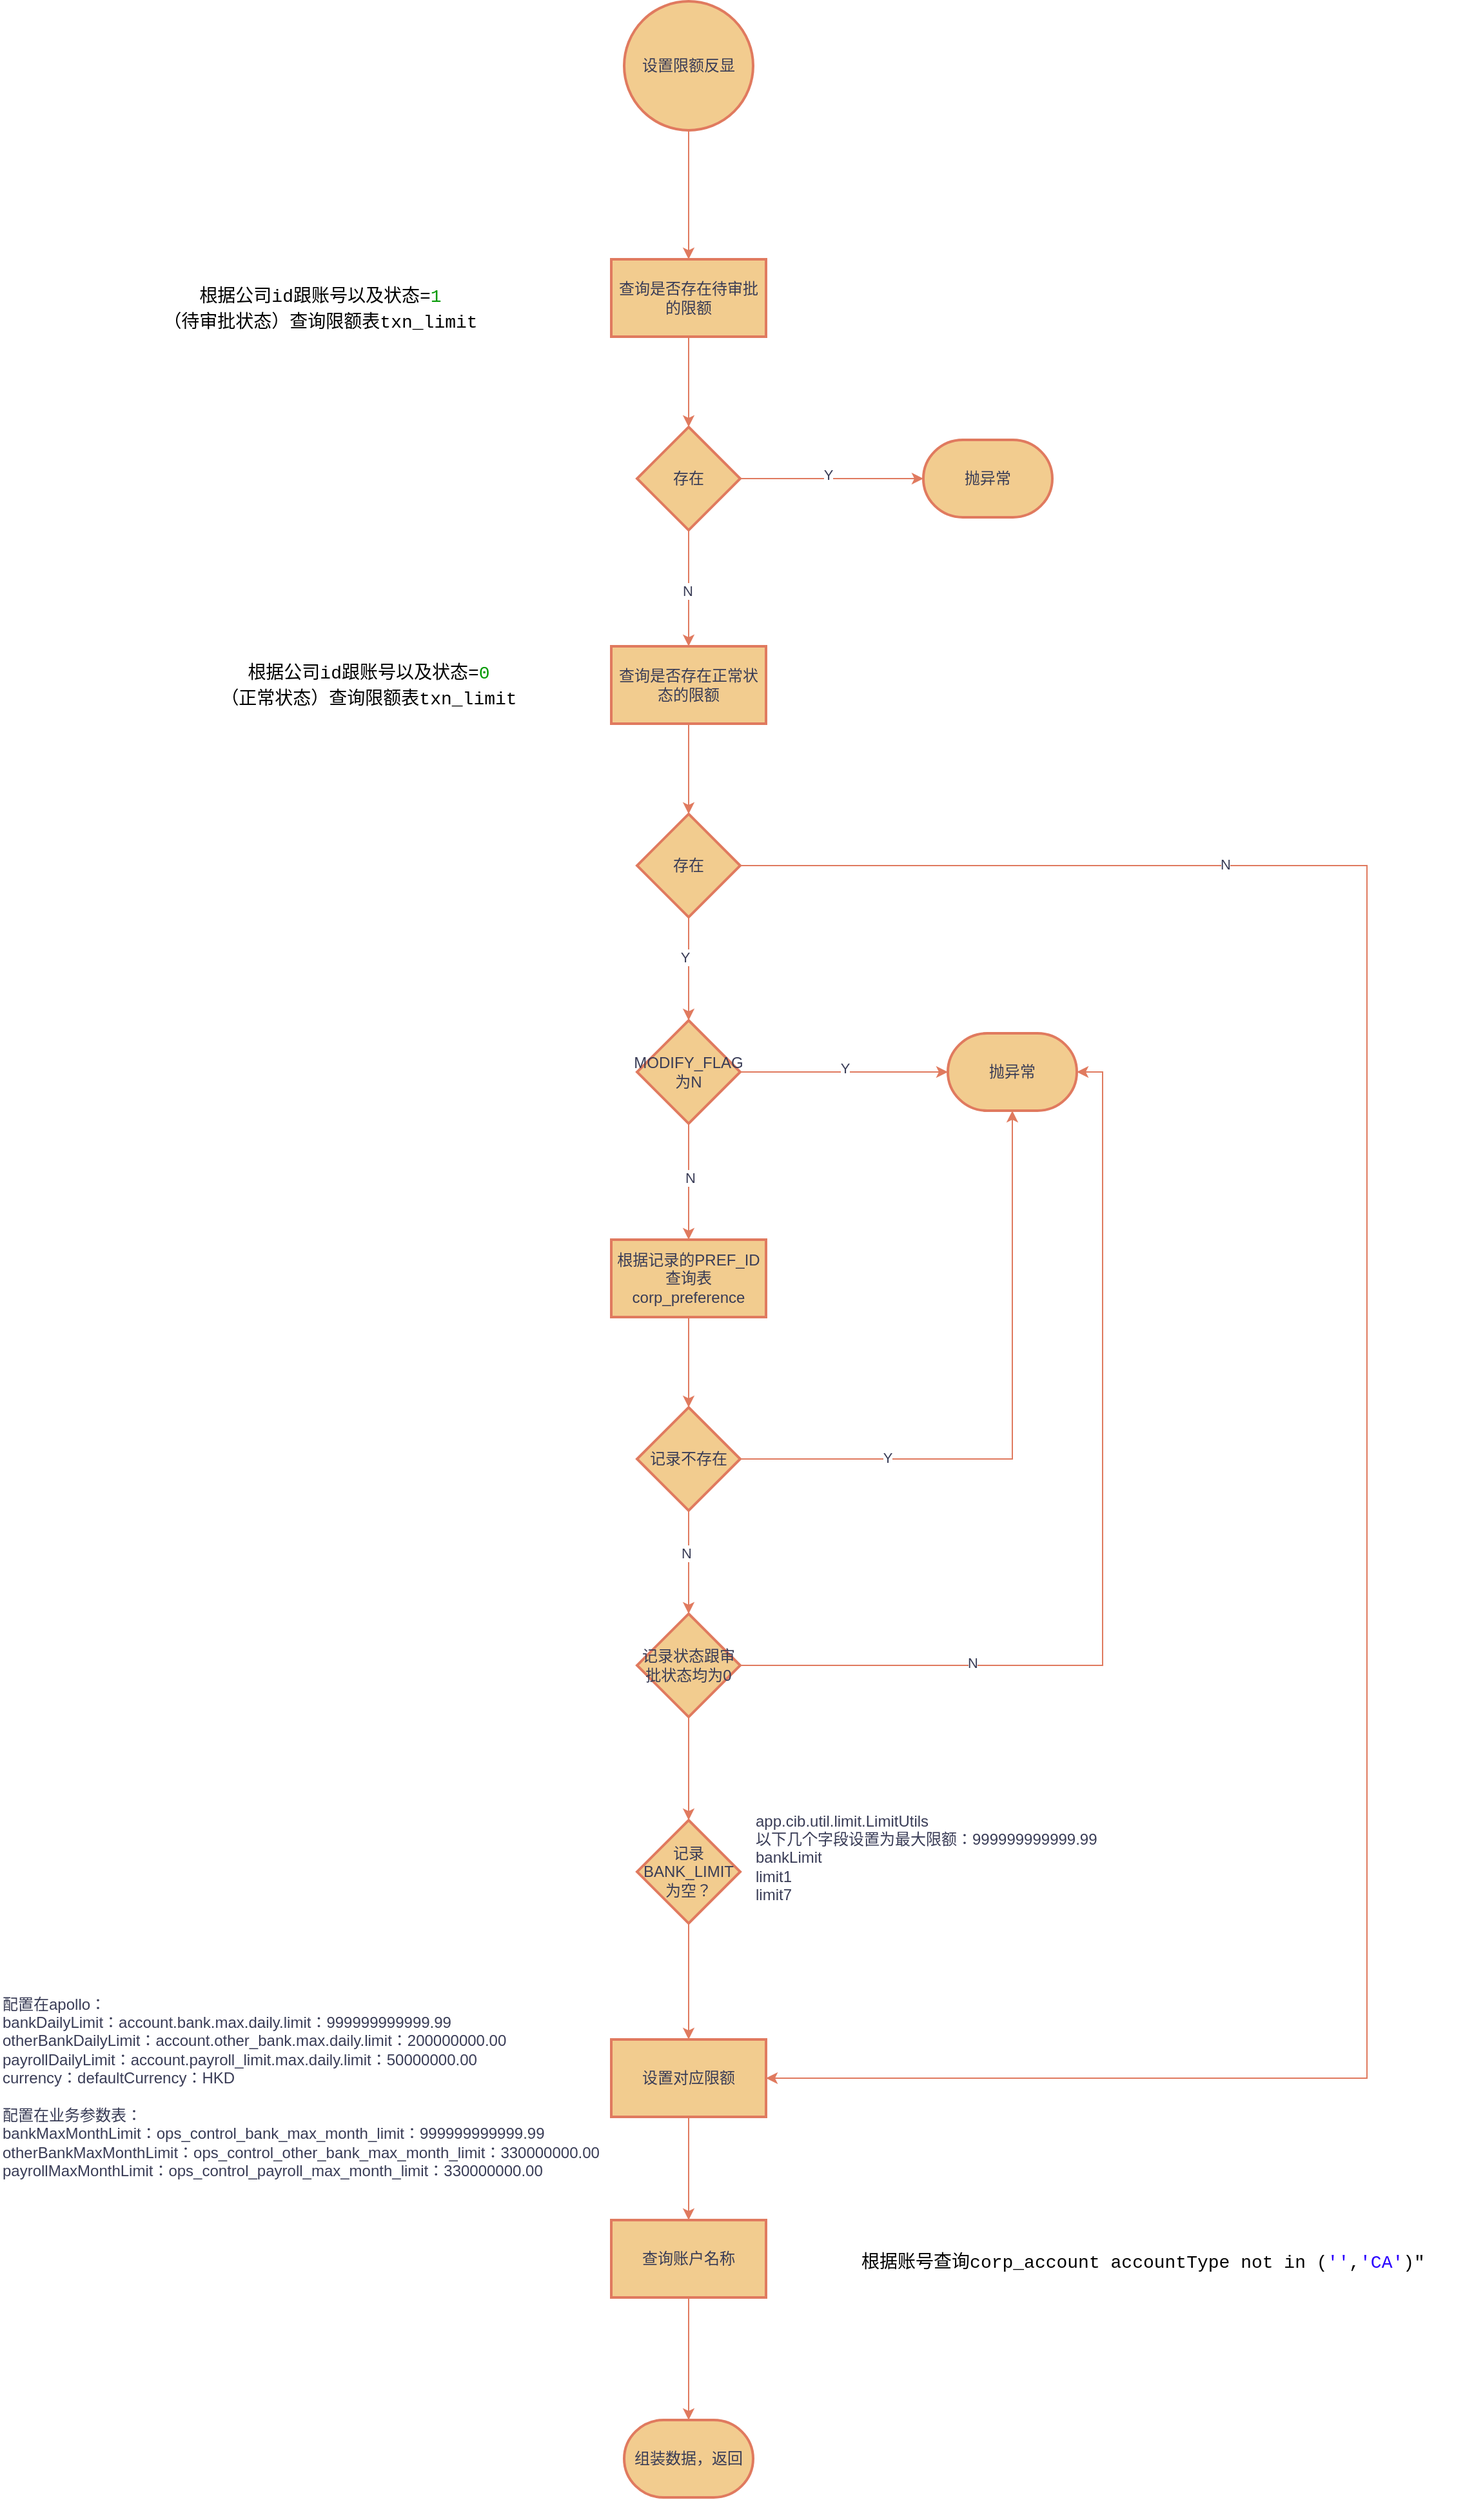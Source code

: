 <mxfile version="24.7.10">
  <diagram name="第 1 页" id="8yihoApkiAtXSkPQlNJM">
    <mxGraphModel dx="1834" dy="738" grid="0" gridSize="10" guides="1" tooltips="1" connect="1" arrows="1" fold="1" page="0" pageScale="1" pageWidth="827" pageHeight="1169" math="0" shadow="0">
      <root>
        <mxCell id="0" />
        <mxCell id="1" parent="0" />
        <mxCell id="LNn6B9Pk2fJZ-hl6GXA7-3" value="" style="edgeStyle=orthogonalEdgeStyle;rounded=0;orthogonalLoop=1;jettySize=auto;html=1;strokeColor=#E07A5F;fontColor=#393C56;fillColor=#F2CC8F;" edge="1" parent="1" source="LNn6B9Pk2fJZ-hl6GXA7-1" target="LNn6B9Pk2fJZ-hl6GXA7-2">
          <mxGeometry relative="1" as="geometry" />
        </mxCell>
        <mxCell id="LNn6B9Pk2fJZ-hl6GXA7-1" value="设置限额反显" style="strokeWidth=2;html=1;shape=mxgraph.flowchart.start_2;whiteSpace=wrap;strokeColor=#E07A5F;fontColor=#393C56;fillColor=#F2CC8F;" vertex="1" parent="1">
          <mxGeometry x="211" y="84" width="100" height="100" as="geometry" />
        </mxCell>
        <mxCell id="LNn6B9Pk2fJZ-hl6GXA7-5" value="" style="edgeStyle=orthogonalEdgeStyle;rounded=0;orthogonalLoop=1;jettySize=auto;html=1;strokeColor=#E07A5F;fontColor=#393C56;fillColor=#F2CC8F;" edge="1" parent="1" source="LNn6B9Pk2fJZ-hl6GXA7-2" target="LNn6B9Pk2fJZ-hl6GXA7-4">
          <mxGeometry relative="1" as="geometry" />
        </mxCell>
        <mxCell id="LNn6B9Pk2fJZ-hl6GXA7-2" value="查询是否存在待审批的限额" style="whiteSpace=wrap;html=1;fillColor=#F2CC8F;strokeColor=#E07A5F;fontColor=#393C56;strokeWidth=2;" vertex="1" parent="1">
          <mxGeometry x="201" y="284" width="120" height="60" as="geometry" />
        </mxCell>
        <mxCell id="LNn6B9Pk2fJZ-hl6GXA7-10" style="edgeStyle=orthogonalEdgeStyle;rounded=0;orthogonalLoop=1;jettySize=auto;html=1;exitX=1;exitY=0.5;exitDx=0;exitDy=0;strokeColor=#E07A5F;fontColor=#393C56;fillColor=#F2CC8F;" edge="1" parent="1" source="LNn6B9Pk2fJZ-hl6GXA7-4" target="LNn6B9Pk2fJZ-hl6GXA7-9">
          <mxGeometry relative="1" as="geometry" />
        </mxCell>
        <mxCell id="LNn6B9Pk2fJZ-hl6GXA7-12" value="Y" style="edgeLabel;html=1;align=center;verticalAlign=middle;resizable=0;points=[];strokeColor=#E07A5F;fontColor=#393C56;fillColor=#F2CC8F;" vertex="1" connectable="0" parent="LNn6B9Pk2fJZ-hl6GXA7-10">
          <mxGeometry x="-0.042" y="3" relative="1" as="geometry">
            <mxPoint as="offset" />
          </mxGeometry>
        </mxCell>
        <mxCell id="LNn6B9Pk2fJZ-hl6GXA7-13" style="edgeStyle=orthogonalEdgeStyle;rounded=0;orthogonalLoop=1;jettySize=auto;html=1;exitX=0.5;exitY=1;exitDx=0;exitDy=0;strokeColor=#E07A5F;fontColor=#393C56;fillColor=#F2CC8F;" edge="1" parent="1" source="LNn6B9Pk2fJZ-hl6GXA7-4" target="LNn6B9Pk2fJZ-hl6GXA7-6">
          <mxGeometry relative="1" as="geometry" />
        </mxCell>
        <mxCell id="LNn6B9Pk2fJZ-hl6GXA7-14" value="N" style="edgeLabel;html=1;align=center;verticalAlign=middle;resizable=0;points=[];strokeColor=#E07A5F;fontColor=#393C56;fillColor=#F2CC8F;" vertex="1" connectable="0" parent="LNn6B9Pk2fJZ-hl6GXA7-13">
          <mxGeometry x="0.044" y="-1" relative="1" as="geometry">
            <mxPoint as="offset" />
          </mxGeometry>
        </mxCell>
        <mxCell id="LNn6B9Pk2fJZ-hl6GXA7-4" value="存在" style="rhombus;whiteSpace=wrap;html=1;fillColor=#F2CC8F;strokeColor=#E07A5F;fontColor=#393C56;strokeWidth=2;" vertex="1" parent="1">
          <mxGeometry x="221" y="414" width="80" height="80" as="geometry" />
        </mxCell>
        <mxCell id="LNn6B9Pk2fJZ-hl6GXA7-16" value="" style="edgeStyle=orthogonalEdgeStyle;rounded=0;orthogonalLoop=1;jettySize=auto;html=1;strokeColor=#E07A5F;fontColor=#393C56;fillColor=#F2CC8F;" edge="1" parent="1" source="LNn6B9Pk2fJZ-hl6GXA7-6" target="LNn6B9Pk2fJZ-hl6GXA7-15">
          <mxGeometry relative="1" as="geometry" />
        </mxCell>
        <mxCell id="LNn6B9Pk2fJZ-hl6GXA7-6" value="查询是否存在正常状态的限额" style="whiteSpace=wrap;html=1;fillColor=#F2CC8F;strokeColor=#E07A5F;fontColor=#393C56;strokeWidth=2;" vertex="1" parent="1">
          <mxGeometry x="201" y="584" width="120" height="60" as="geometry" />
        </mxCell>
        <mxCell id="LNn6B9Pk2fJZ-hl6GXA7-9" value="抛异常" style="strokeWidth=2;html=1;shape=mxgraph.flowchart.terminator;whiteSpace=wrap;strokeColor=#E07A5F;fontColor=#393C56;fillColor=#F2CC8F;" vertex="1" parent="1">
          <mxGeometry x="443" y="424" width="100" height="60" as="geometry" />
        </mxCell>
        <mxCell id="LNn6B9Pk2fJZ-hl6GXA7-21" value="" style="edgeStyle=orthogonalEdgeStyle;rounded=0;orthogonalLoop=1;jettySize=auto;html=1;strokeColor=#E07A5F;fontColor=#393C56;fillColor=#F2CC8F;" edge="1" parent="1" source="LNn6B9Pk2fJZ-hl6GXA7-15" target="LNn6B9Pk2fJZ-hl6GXA7-20">
          <mxGeometry relative="1" as="geometry" />
        </mxCell>
        <mxCell id="LNn6B9Pk2fJZ-hl6GXA7-22" value="Y" style="edgeLabel;html=1;align=center;verticalAlign=middle;resizable=0;points=[];strokeColor=#E07A5F;fontColor=#393C56;fillColor=#F2CC8F;" vertex="1" connectable="0" parent="LNn6B9Pk2fJZ-hl6GXA7-21">
          <mxGeometry x="-0.225" y="-3" relative="1" as="geometry">
            <mxPoint as="offset" />
          </mxGeometry>
        </mxCell>
        <mxCell id="LNn6B9Pk2fJZ-hl6GXA7-49" style="edgeStyle=orthogonalEdgeStyle;rounded=0;orthogonalLoop=1;jettySize=auto;html=1;entryX=1;entryY=0.5;entryDx=0;entryDy=0;strokeColor=#E07A5F;fontColor=#393C56;fillColor=#F2CC8F;" edge="1" parent="1" source="LNn6B9Pk2fJZ-hl6GXA7-15" target="LNn6B9Pk2fJZ-hl6GXA7-42">
          <mxGeometry relative="1" as="geometry">
            <Array as="points">
              <mxPoint x="787" y="754" />
              <mxPoint x="787" y="1694" />
            </Array>
          </mxGeometry>
        </mxCell>
        <mxCell id="LNn6B9Pk2fJZ-hl6GXA7-50" value="N" style="edgeLabel;html=1;align=center;verticalAlign=middle;resizable=0;points=[];strokeColor=#E07A5F;fontColor=#393C56;fillColor=#F2CC8F;" vertex="1" connectable="0" parent="LNn6B9Pk2fJZ-hl6GXA7-49">
          <mxGeometry x="-0.603" y="1" relative="1" as="geometry">
            <mxPoint as="offset" />
          </mxGeometry>
        </mxCell>
        <mxCell id="LNn6B9Pk2fJZ-hl6GXA7-15" value="存在" style="rhombus;whiteSpace=wrap;html=1;fillColor=#F2CC8F;strokeColor=#E07A5F;fontColor=#393C56;strokeWidth=2;" vertex="1" parent="1">
          <mxGeometry x="221" y="714" width="80" height="80" as="geometry" />
        </mxCell>
        <mxCell id="LNn6B9Pk2fJZ-hl6GXA7-24" style="edgeStyle=orthogonalEdgeStyle;rounded=0;orthogonalLoop=1;jettySize=auto;html=1;exitX=1;exitY=0.5;exitDx=0;exitDy=0;strokeColor=#E07A5F;fontColor=#393C56;fillColor=#F2CC8F;" edge="1" parent="1" source="LNn6B9Pk2fJZ-hl6GXA7-20" target="LNn6B9Pk2fJZ-hl6GXA7-23">
          <mxGeometry relative="1" as="geometry" />
        </mxCell>
        <mxCell id="LNn6B9Pk2fJZ-hl6GXA7-25" value="Y" style="edgeLabel;html=1;align=center;verticalAlign=middle;resizable=0;points=[];strokeColor=#E07A5F;fontColor=#393C56;fillColor=#F2CC8F;" vertex="1" connectable="0" parent="LNn6B9Pk2fJZ-hl6GXA7-24">
          <mxGeometry x="0.006" y="3" relative="1" as="geometry">
            <mxPoint as="offset" />
          </mxGeometry>
        </mxCell>
        <mxCell id="LNn6B9Pk2fJZ-hl6GXA7-27" value="" style="edgeStyle=orthogonalEdgeStyle;rounded=0;orthogonalLoop=1;jettySize=auto;html=1;strokeColor=#E07A5F;fontColor=#393C56;fillColor=#F2CC8F;" edge="1" parent="1" source="LNn6B9Pk2fJZ-hl6GXA7-20" target="LNn6B9Pk2fJZ-hl6GXA7-26">
          <mxGeometry relative="1" as="geometry" />
        </mxCell>
        <mxCell id="LNn6B9Pk2fJZ-hl6GXA7-28" value="N" style="edgeLabel;html=1;align=center;verticalAlign=middle;resizable=0;points=[];strokeColor=#E07A5F;fontColor=#393C56;fillColor=#F2CC8F;" vertex="1" connectable="0" parent="LNn6B9Pk2fJZ-hl6GXA7-27">
          <mxGeometry x="-0.067" y="1" relative="1" as="geometry">
            <mxPoint as="offset" />
          </mxGeometry>
        </mxCell>
        <mxCell id="LNn6B9Pk2fJZ-hl6GXA7-20" value="MODIFY_FLAG为N" style="rhombus;whiteSpace=wrap;html=1;fillColor=#F2CC8F;strokeColor=#E07A5F;fontColor=#393C56;strokeWidth=2;" vertex="1" parent="1">
          <mxGeometry x="221" y="874" width="80" height="80" as="geometry" />
        </mxCell>
        <mxCell id="LNn6B9Pk2fJZ-hl6GXA7-23" value="抛异常" style="strokeWidth=2;html=1;shape=mxgraph.flowchart.terminator;whiteSpace=wrap;strokeColor=#E07A5F;fontColor=#393C56;fillColor=#F2CC8F;" vertex="1" parent="1">
          <mxGeometry x="462" y="884" width="100" height="60" as="geometry" />
        </mxCell>
        <mxCell id="LNn6B9Pk2fJZ-hl6GXA7-30" value="" style="edgeStyle=orthogonalEdgeStyle;rounded=0;orthogonalLoop=1;jettySize=auto;html=1;strokeColor=#E07A5F;fontColor=#393C56;fillColor=#F2CC8F;" edge="1" parent="1" source="LNn6B9Pk2fJZ-hl6GXA7-26" target="LNn6B9Pk2fJZ-hl6GXA7-29">
          <mxGeometry relative="1" as="geometry" />
        </mxCell>
        <mxCell id="LNn6B9Pk2fJZ-hl6GXA7-26" value="根据记录的PREF_ID查询表corp_preference" style="whiteSpace=wrap;html=1;fillColor=#F2CC8F;strokeColor=#E07A5F;fontColor=#393C56;strokeWidth=2;" vertex="1" parent="1">
          <mxGeometry x="201" y="1044" width="120" height="60" as="geometry" />
        </mxCell>
        <mxCell id="LNn6B9Pk2fJZ-hl6GXA7-31" style="edgeStyle=orthogonalEdgeStyle;rounded=0;orthogonalLoop=1;jettySize=auto;html=1;exitX=1;exitY=0.5;exitDx=0;exitDy=0;strokeColor=#E07A5F;fontColor=#393C56;fillColor=#F2CC8F;" edge="1" parent="1" source="LNn6B9Pk2fJZ-hl6GXA7-29" target="LNn6B9Pk2fJZ-hl6GXA7-23">
          <mxGeometry relative="1" as="geometry" />
        </mxCell>
        <mxCell id="LNn6B9Pk2fJZ-hl6GXA7-32" value="Y" style="edgeLabel;html=1;align=center;verticalAlign=middle;resizable=0;points=[];strokeColor=#E07A5F;fontColor=#393C56;fillColor=#F2CC8F;" vertex="1" connectable="0" parent="LNn6B9Pk2fJZ-hl6GXA7-31">
          <mxGeometry x="-0.526" y="1" relative="1" as="geometry">
            <mxPoint as="offset" />
          </mxGeometry>
        </mxCell>
        <mxCell id="LNn6B9Pk2fJZ-hl6GXA7-34" value="" style="edgeStyle=orthogonalEdgeStyle;rounded=0;orthogonalLoop=1;jettySize=auto;html=1;strokeColor=#E07A5F;fontColor=#393C56;fillColor=#F2CC8F;" edge="1" parent="1" source="LNn6B9Pk2fJZ-hl6GXA7-29" target="LNn6B9Pk2fJZ-hl6GXA7-33">
          <mxGeometry relative="1" as="geometry" />
        </mxCell>
        <mxCell id="LNn6B9Pk2fJZ-hl6GXA7-37" value="N" style="edgeLabel;html=1;align=center;verticalAlign=middle;resizable=0;points=[];strokeColor=#E07A5F;fontColor=#393C56;fillColor=#F2CC8F;" vertex="1" connectable="0" parent="LNn6B9Pk2fJZ-hl6GXA7-34">
          <mxGeometry x="-0.175" y="-2" relative="1" as="geometry">
            <mxPoint as="offset" />
          </mxGeometry>
        </mxCell>
        <mxCell id="LNn6B9Pk2fJZ-hl6GXA7-29" value="记录不存在" style="rhombus;whiteSpace=wrap;html=1;fillColor=#F2CC8F;strokeColor=#E07A5F;fontColor=#393C56;strokeWidth=2;" vertex="1" parent="1">
          <mxGeometry x="221" y="1174" width="80" height="80" as="geometry" />
        </mxCell>
        <mxCell id="LNn6B9Pk2fJZ-hl6GXA7-41" value="" style="edgeStyle=orthogonalEdgeStyle;rounded=0;orthogonalLoop=1;jettySize=auto;html=1;strokeColor=#E07A5F;fontColor=#393C56;fillColor=#F2CC8F;" edge="1" parent="1" source="LNn6B9Pk2fJZ-hl6GXA7-33" target="LNn6B9Pk2fJZ-hl6GXA7-40">
          <mxGeometry relative="1" as="geometry" />
        </mxCell>
        <mxCell id="LNn6B9Pk2fJZ-hl6GXA7-33" value="记录状态跟审批状态均为0" style="rhombus;whiteSpace=wrap;html=1;fillColor=#F2CC8F;strokeColor=#E07A5F;fontColor=#393C56;strokeWidth=2;" vertex="1" parent="1">
          <mxGeometry x="221" y="1334" width="80" height="80" as="geometry" />
        </mxCell>
        <mxCell id="LNn6B9Pk2fJZ-hl6GXA7-35" style="edgeStyle=orthogonalEdgeStyle;rounded=0;orthogonalLoop=1;jettySize=auto;html=1;exitX=1;exitY=0.5;exitDx=0;exitDy=0;entryX=1;entryY=0.5;entryDx=0;entryDy=0;entryPerimeter=0;strokeColor=#E07A5F;fontColor=#393C56;fillColor=#F2CC8F;" edge="1" parent="1" source="LNn6B9Pk2fJZ-hl6GXA7-33" target="LNn6B9Pk2fJZ-hl6GXA7-23">
          <mxGeometry relative="1" as="geometry" />
        </mxCell>
        <mxCell id="LNn6B9Pk2fJZ-hl6GXA7-36" value="N" style="edgeLabel;html=1;align=center;verticalAlign=middle;resizable=0;points=[];strokeColor=#E07A5F;fontColor=#393C56;fillColor=#F2CC8F;" vertex="1" connectable="0" parent="LNn6B9Pk2fJZ-hl6GXA7-35">
          <mxGeometry x="-0.527" y="2" relative="1" as="geometry">
            <mxPoint as="offset" />
          </mxGeometry>
        </mxCell>
        <mxCell id="LNn6B9Pk2fJZ-hl6GXA7-43" value="" style="edgeStyle=orthogonalEdgeStyle;rounded=0;orthogonalLoop=1;jettySize=auto;html=1;strokeColor=#E07A5F;fontColor=#393C56;fillColor=#F2CC8F;" edge="1" parent="1" source="LNn6B9Pk2fJZ-hl6GXA7-40" target="LNn6B9Pk2fJZ-hl6GXA7-42">
          <mxGeometry relative="1" as="geometry" />
        </mxCell>
        <mxCell id="LNn6B9Pk2fJZ-hl6GXA7-40" value="记录BANK_LIMIT为空？" style="rhombus;whiteSpace=wrap;html=1;fillColor=#F2CC8F;strokeColor=#E07A5F;fontColor=#393C56;strokeWidth=2;" vertex="1" parent="1">
          <mxGeometry x="221" y="1494" width="80" height="80" as="geometry" />
        </mxCell>
        <mxCell id="LNn6B9Pk2fJZ-hl6GXA7-46" value="" style="edgeStyle=orthogonalEdgeStyle;rounded=0;orthogonalLoop=1;jettySize=auto;html=1;strokeColor=#E07A5F;fontColor=#393C56;fillColor=#F2CC8F;" edge="1" parent="1" source="LNn6B9Pk2fJZ-hl6GXA7-42" target="LNn6B9Pk2fJZ-hl6GXA7-45">
          <mxGeometry relative="1" as="geometry" />
        </mxCell>
        <mxCell id="LNn6B9Pk2fJZ-hl6GXA7-42" value="设置对应限额" style="whiteSpace=wrap;html=1;fillColor=#F2CC8F;strokeColor=#E07A5F;fontColor=#393C56;strokeWidth=2;" vertex="1" parent="1">
          <mxGeometry x="201" y="1664" width="120" height="60" as="geometry" />
        </mxCell>
        <mxCell id="LNn6B9Pk2fJZ-hl6GXA7-44" value="&lt;div&gt;app.cib.util.limit.LimitUtils&lt;/div&gt;&lt;div&gt;以下几个字段设置为最大限额：999999999999.99&lt;/div&gt;&lt;div&gt;bankLimit&lt;/div&gt;&lt;div&gt;limit1&lt;/div&gt;&lt;div&gt;limit7&lt;/div&gt;" style="text;html=1;align=left;verticalAlign=middle;whiteSpace=wrap;rounded=0;fontColor=#393C56;" vertex="1" parent="1">
          <mxGeometry x="311" y="1469" width="310" height="107" as="geometry" />
        </mxCell>
        <mxCell id="LNn6B9Pk2fJZ-hl6GXA7-48" style="edgeStyle=orthogonalEdgeStyle;rounded=0;orthogonalLoop=1;jettySize=auto;html=1;exitX=0.5;exitY=1;exitDx=0;exitDy=0;strokeColor=#E07A5F;fontColor=#393C56;fillColor=#F2CC8F;" edge="1" parent="1" source="LNn6B9Pk2fJZ-hl6GXA7-45" target="LNn6B9Pk2fJZ-hl6GXA7-47">
          <mxGeometry relative="1" as="geometry" />
        </mxCell>
        <mxCell id="LNn6B9Pk2fJZ-hl6GXA7-45" value="查询账户名称" style="whiteSpace=wrap;html=1;fillColor=#F2CC8F;strokeColor=#E07A5F;fontColor=#393C56;strokeWidth=2;" vertex="1" parent="1">
          <mxGeometry x="201" y="1804" width="120" height="60" as="geometry" />
        </mxCell>
        <mxCell id="LNn6B9Pk2fJZ-hl6GXA7-47" value="组装数据，返回" style="strokeWidth=2;html=1;shape=mxgraph.flowchart.terminator;whiteSpace=wrap;strokeColor=#E07A5F;fontColor=#393C56;fillColor=#F2CC8F;" vertex="1" parent="1">
          <mxGeometry x="211" y="1959" width="100" height="60" as="geometry" />
        </mxCell>
        <mxCell id="LNn6B9Pk2fJZ-hl6GXA7-51" value="&lt;div&gt;配置在apollo：&lt;/div&gt;&lt;div&gt;bankDailyLimit：account.bank.max.daily.limit：999999999999.99&lt;/div&gt;&lt;div&gt;otherBankDailyLimit：account.other_bank.max.daily.limit：200000000.00&lt;/div&gt;&lt;div&gt;payrollDailyLimit：account.payroll_limit.max.daily.limit：50000000.00&lt;/div&gt;&lt;div&gt;currency：defaultCurrency：HKD&lt;/div&gt;&lt;div&gt;&lt;br&gt;&lt;/div&gt;&lt;div&gt;配置在业务参数表：&lt;/div&gt;&lt;div&gt;bankMaxMonthLimit：ops_control_bank_max_month_limit：999999999999.99&lt;/div&gt;&lt;div&gt;otherBankMaxMonthLimit：ops_control_other_bank_max_month_limit：330000000.00&lt;/div&gt;&lt;div&gt;payrollMaxMonthLimit：ops_control_payroll_max_month_limit：330000000.00&lt;/div&gt;" style="text;html=1;align=left;verticalAlign=middle;whiteSpace=wrap;rounded=0;fontColor=#393C56;" vertex="1" parent="1">
          <mxGeometry x="-273" y="1597" width="651" height="207" as="geometry" />
        </mxCell>
        <mxCell id="LNn6B9Pk2fJZ-hl6GXA7-52" value="&lt;code style=&quot;font-family: Consolas, &amp;quot;Bitstream Vera Sans Mono&amp;quot;, &amp;quot;Courier New&amp;quot;, Courier, monospace; border-radius: 0px; background-image: none; background-position: initial; background-size: initial; background-repeat: initial; background-attachment: initial; background-origin: initial; background-clip: initial; border: 0px; inset: auto; float: none; height: auto; line-height: 20px; margin: 0px; outline: 0px; overflow: visible; padding: 0px; position: static; text-align: left; vertical-align: baseline; width: auto; box-sizing: content-box; font-size: 14px; min-height: inherit; text-wrap: nowrap; color: black !important;&quot; class=&quot;java plain&quot;&gt;根据公司id跟账号以及状态=&lt;/code&gt;&lt;code style=&quot;font-family: Consolas, &amp;quot;Bitstream Vera Sans Mono&amp;quot;, &amp;quot;Courier New&amp;quot;, Courier, monospace; border-radius: 0px; background-image: none; background-position: initial; background-size: initial; background-repeat: initial; background-attachment: initial; background-origin: initial; background-clip: initial; border: 0px; inset: auto; float: none; height: auto; line-height: 20px; margin: 0px; outline: 0px; overflow: visible; padding: 0px; position: static; text-align: left; vertical-align: baseline; width: auto; box-sizing: content-box; font-size: 14px; min-height: inherit; text-wrap: nowrap; color: rgb(0, 153, 0) !important;&quot; class=&quot;java value&quot;&gt;1&lt;/code&gt;&lt;code style=&quot;font-family: Consolas, &amp;quot;Bitstream Vera Sans Mono&amp;quot;, &amp;quot;Courier New&amp;quot;, Courier, monospace; border-radius: 0px; background-image: none; background-position: initial; background-size: initial; background-repeat: initial; background-attachment: initial; background-origin: initial; background-clip: initial; border: 0px; inset: auto; float: none; height: auto; line-height: 20px; margin: 0px; outline: 0px; overflow: visible; padding: 0px; position: static; text-align: left; vertical-align: baseline; width: auto; box-sizing: content-box; font-size: 14px; min-height: inherit; text-wrap: nowrap; color: black !important;&quot; class=&quot;java plain&quot;&gt;（待审批状态）查询限额表txn_limit&lt;/code&gt;" style="text;html=1;align=center;verticalAlign=middle;whiteSpace=wrap;rounded=0;fontColor=#393C56;" vertex="1" parent="1">
          <mxGeometry x="-195" y="261" width="341" height="122" as="geometry" />
        </mxCell>
        <mxCell id="LNn6B9Pk2fJZ-hl6GXA7-53" value="&lt;code style=&quot;font-family: Consolas, &amp;quot;Bitstream Vera Sans Mono&amp;quot;, &amp;quot;Courier New&amp;quot;, Courier, monospace; border-radius: 0px; background-image: none; background-position: initial; background-size: initial; background-repeat: initial; background-attachment: initial; background-origin: initial; background-clip: initial; border: 0px; inset: auto; float: none; height: auto; line-height: 20px; margin: 0px; outline: 0px; overflow: visible; padding: 0px; position: static; text-align: left; vertical-align: baseline; width: auto; box-sizing: content-box; font-size: 14px; min-height: inherit; text-wrap: nowrap; color: black !important;&quot; class=&quot;java plain&quot;&gt;根据公司id跟账号以及状态=&lt;/code&gt;&lt;code style=&quot;font-family: Consolas, &amp;quot;Bitstream Vera Sans Mono&amp;quot;, &amp;quot;Courier New&amp;quot;, Courier, monospace; border-radius: 0px; background-image: none; background-position: initial; background-size: initial; background-repeat: initial; background-attachment: initial; background-origin: initial; background-clip: initial; border: 0px; inset: auto; float: none; height: auto; line-height: 20px; margin: 0px; outline: 0px; overflow: visible; padding: 0px; position: static; text-align: left; vertical-align: baseline; width: auto; box-sizing: content-box; font-size: 14px; min-height: inherit; text-wrap: nowrap; color: rgb(0, 153, 0) !important;&quot; class=&quot;java value&quot;&gt;0&lt;/code&gt;&lt;code style=&quot;font-family: Consolas, &amp;quot;Bitstream Vera Sans Mono&amp;quot;, &amp;quot;Courier New&amp;quot;, Courier, monospace; border-radius: 0px; background-image: none; background-position: initial; background-size: initial; background-repeat: initial; background-attachment: initial; background-origin: initial; background-clip: initial; border: 0px; inset: auto; float: none; height: auto; line-height: 20px; margin: 0px; outline: 0px; overflow: visible; padding: 0px; position: static; text-align: left; vertical-align: baseline; width: auto; box-sizing: content-box; font-size: 14px; min-height: inherit; text-wrap: nowrap; color: black !important;&quot; class=&quot;java plain&quot;&gt;（正常状态）查询限额表txn_limit&lt;/code&gt;" style="text;html=1;align=center;verticalAlign=middle;whiteSpace=wrap;rounded=0;fontColor=#393C56;" vertex="1" parent="1">
          <mxGeometry x="-123" y="562.5" width="272" height="103" as="geometry" />
        </mxCell>
        <mxCell id="LNn6B9Pk2fJZ-hl6GXA7-54" value="&lt;code style=&quot;font-family: Consolas, &amp;quot;Bitstream Vera Sans Mono&amp;quot;, &amp;quot;Courier New&amp;quot;, Courier, monospace; border-radius: 0px; background-image: none; background-position: initial; background-size: initial; background-repeat: initial; background-attachment: initial; background-origin: initial; background-clip: initial; border: 0px; inset: auto; float: none; height: auto; line-height: 20px; margin: 0px; outline: 0px; overflow: visible; padding: 0px; position: static; text-align: left; vertical-align: baseline; width: auto; box-sizing: content-box; font-size: 14px; min-height: inherit; text-wrap: nowrap; color: black !important;&quot; class=&quot;java plain&quot;&gt;根据账号查询corp_account accountType not in (&lt;/code&gt;&lt;code style=&quot;font-family: Consolas, &amp;quot;Bitstream Vera Sans Mono&amp;quot;, &amp;quot;Courier New&amp;quot;, Courier, monospace; border-radius: 0px; background-image: none; background-position: initial; background-size: initial; background-repeat: initial; background-attachment: initial; background-origin: initial; background-clip: initial; border: 0px; inset: auto; float: none; height: auto; line-height: 20px; margin: 0px; outline: 0px; overflow: visible; padding: 0px; position: static; text-align: left; vertical-align: baseline; width: auto; box-sizing: content-box; font-size: 14px; min-height: inherit; text-wrap: nowrap; color: rgb(42, 0, 255) !important;&quot; class=&quot;java string&quot;&gt;&#39;&#39;&lt;/code&gt;&lt;code style=&quot;font-family: Consolas, &amp;quot;Bitstream Vera Sans Mono&amp;quot;, &amp;quot;Courier New&amp;quot;, Courier, monospace; border-radius: 0px; background-image: none; background-position: initial; background-size: initial; background-repeat: initial; background-attachment: initial; background-origin: initial; background-clip: initial; border: 0px; inset: auto; float: none; height: auto; line-height: 20px; margin: 0px; outline: 0px; overflow: visible; padding: 0px; position: static; text-align: left; vertical-align: baseline; width: auto; box-sizing: content-box; font-size: 14px; min-height: inherit; text-wrap: nowrap; color: black !important;&quot; class=&quot;java plain&quot;&gt;,&lt;/code&gt;&lt;code style=&quot;font-family: Consolas, &amp;quot;Bitstream Vera Sans Mono&amp;quot;, &amp;quot;Courier New&amp;quot;, Courier, monospace; border-radius: 0px; background-image: none; background-position: initial; background-size: initial; background-repeat: initial; background-attachment: initial; background-origin: initial; background-clip: initial; border: 0px; inset: auto; float: none; height: auto; line-height: 20px; margin: 0px; outline: 0px; overflow: visible; padding: 0px; position: static; text-align: left; vertical-align: baseline; width: auto; box-sizing: content-box; font-size: 14px; min-height: inherit; text-wrap: nowrap; color: rgb(42, 0, 255) !important;&quot; class=&quot;java string&quot;&gt;&#39;CA&#39;&lt;/code&gt;&lt;code style=&quot;font-family: Consolas, &amp;quot;Bitstream Vera Sans Mono&amp;quot;, &amp;quot;Courier New&amp;quot;, Courier, monospace; border-radius: 0px; background-image: none; background-position: initial; background-size: initial; background-repeat: initial; background-attachment: initial; background-origin: initial; background-clip: initial; border: 0px; inset: auto; float: none; height: auto; line-height: 20px; margin: 0px; outline: 0px; overflow: visible; padding: 0px; position: static; text-align: left; vertical-align: baseline; width: auto; box-sizing: content-box; font-size: 14px; min-height: inherit; text-wrap: nowrap; color: black !important;&quot; class=&quot;java plain&quot;&gt;)&quot;&lt;/code&gt;" style="text;html=1;align=center;verticalAlign=middle;whiteSpace=wrap;rounded=0;fontColor=#393C56;" vertex="1" parent="1">
          <mxGeometry x="358" y="1791" width="511" height="90" as="geometry" />
        </mxCell>
      </root>
    </mxGraphModel>
  </diagram>
</mxfile>
